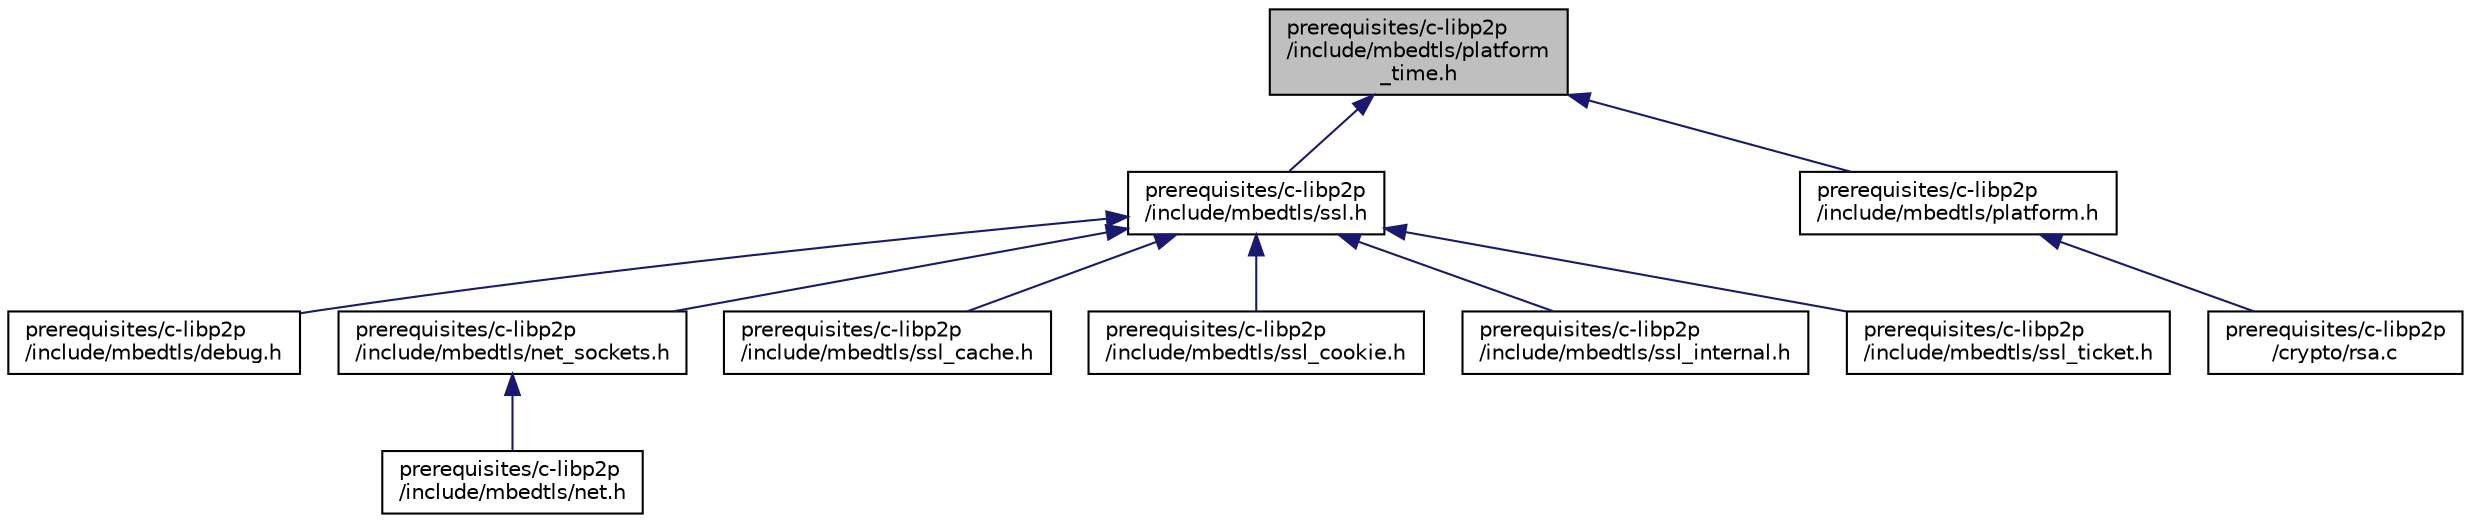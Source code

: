 digraph "prerequisites/c-libp2p/include/mbedtls/platform_time.h"
{
  edge [fontname="Helvetica",fontsize="10",labelfontname="Helvetica",labelfontsize="10"];
  node [fontname="Helvetica",fontsize="10",shape=record];
  Node5 [label="prerequisites/c-libp2p\l/include/mbedtls/platform\l_time.h",height=0.2,width=0.4,color="black", fillcolor="grey75", style="filled", fontcolor="black"];
  Node5 -> Node6 [dir="back",color="midnightblue",fontsize="10",style="solid"];
  Node6 [label="prerequisites/c-libp2p\l/include/mbedtls/ssl.h",height=0.2,width=0.4,color="black", fillcolor="white", style="filled",URL="$ssl_8h.html",tooltip="SSL/TLS functions. "];
  Node6 -> Node7 [dir="back",color="midnightblue",fontsize="10",style="solid"];
  Node7 [label="prerequisites/c-libp2p\l/include/mbedtls/debug.h",height=0.2,width=0.4,color="black", fillcolor="white", style="filled",URL="$debug_8h.html",tooltip="Functions for controlling and providing debug output from the library. "];
  Node6 -> Node8 [dir="back",color="midnightblue",fontsize="10",style="solid"];
  Node8 [label="prerequisites/c-libp2p\l/include/mbedtls/net_sockets.h",height=0.2,width=0.4,color="black", fillcolor="white", style="filled",URL="$net__sockets_8h.html",tooltip="Network communication functions. "];
  Node8 -> Node9 [dir="back",color="midnightblue",fontsize="10",style="solid"];
  Node9 [label="prerequisites/c-libp2p\l/include/mbedtls/net.h",height=0.2,width=0.4,color="black", fillcolor="white", style="filled",URL="$c-libp2p_2include_2mbedtls_2net_8h_source.html"];
  Node6 -> Node10 [dir="back",color="midnightblue",fontsize="10",style="solid"];
  Node10 [label="prerequisites/c-libp2p\l/include/mbedtls/ssl_cache.h",height=0.2,width=0.4,color="black", fillcolor="white", style="filled",URL="$ssl__cache_8h.html",tooltip="SSL session cache implementation. "];
  Node6 -> Node11 [dir="back",color="midnightblue",fontsize="10",style="solid"];
  Node11 [label="prerequisites/c-libp2p\l/include/mbedtls/ssl_cookie.h",height=0.2,width=0.4,color="black", fillcolor="white", style="filled",URL="$ssl__cookie_8h.html",tooltip="DTLS cookie callbacks implementation. "];
  Node6 -> Node12 [dir="back",color="midnightblue",fontsize="10",style="solid"];
  Node12 [label="prerequisites/c-libp2p\l/include/mbedtls/ssl_internal.h",height=0.2,width=0.4,color="black", fillcolor="white", style="filled",URL="$ssl__internal_8h_source.html"];
  Node6 -> Node13 [dir="back",color="midnightblue",fontsize="10",style="solid"];
  Node13 [label="prerequisites/c-libp2p\l/include/mbedtls/ssl_ticket.h",height=0.2,width=0.4,color="black", fillcolor="white", style="filled",URL="$ssl__ticket_8h.html",tooltip="Internal functions shared by the SSL modules. "];
  Node5 -> Node14 [dir="back",color="midnightblue",fontsize="10",style="solid"];
  Node14 [label="prerequisites/c-libp2p\l/include/mbedtls/platform.h",height=0.2,width=0.4,color="black", fillcolor="white", style="filled",URL="$platform_8h.html",tooltip="mbed TLS Platform abstraction layer "];
  Node14 -> Node15 [dir="back",color="midnightblue",fontsize="10",style="solid"];
  Node15 [label="prerequisites/c-libp2p\l/crypto/rsa.c",height=0.2,width=0.4,color="black", fillcolor="white", style="filled",URL="$crypto_2rsa_8c_source.html"];
}
